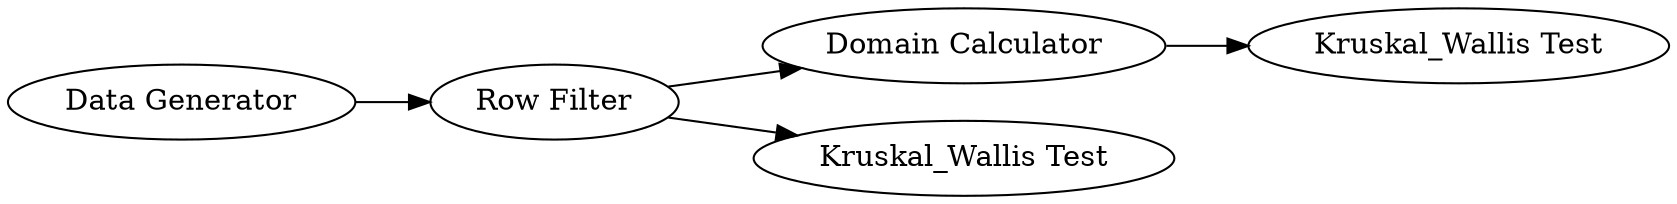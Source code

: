 digraph {
	805 [label="Kruskal_Wallis Test"]
	806 [label="Data Generator"]
	807 [label="Row Filter"]
	809 [label="Domain Calculator"]
	810 [label="Kruskal_Wallis Test"]
	806 -> 807
	807 -> 809
	807 -> 810
	809 -> 805
	rankdir=LR
}
